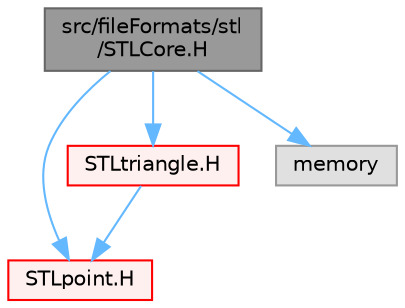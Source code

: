 digraph "src/fileFormats/stl/STLCore.H"
{
 // LATEX_PDF_SIZE
  bgcolor="transparent";
  edge [fontname=Helvetica,fontsize=10,labelfontname=Helvetica,labelfontsize=10];
  node [fontname=Helvetica,fontsize=10,shape=box,height=0.2,width=0.4];
  Node1 [id="Node000001",label="src/fileFormats/stl\l/STLCore.H",height=0.2,width=0.4,color="gray40", fillcolor="grey60", style="filled", fontcolor="black",tooltip=" "];
  Node1 -> Node2 [id="edge1_Node000001_Node000002",color="steelblue1",style="solid",tooltip=" "];
  Node2 [id="Node000002",label="STLpoint.H",height=0.2,width=0.4,color="red", fillcolor="#FFF0F0", style="filled",URL="$STLpoint_8H.html",tooltip=" "];
  Node1 -> Node81 [id="edge2_Node000001_Node000081",color="steelblue1",style="solid",tooltip=" "];
  Node81 [id="Node000081",label="STLtriangle.H",height=0.2,width=0.4,color="red", fillcolor="#FFF0F0", style="filled",URL="$STLtriangle_8H.html",tooltip=" "];
  Node81 -> Node2 [id="edge3_Node000081_Node000002",color="steelblue1",style="solid",tooltip=" "];
  Node1 -> Node73 [id="edge4_Node000001_Node000073",color="steelblue1",style="solid",tooltip=" "];
  Node73 [id="Node000073",label="memory",height=0.2,width=0.4,color="grey60", fillcolor="#E0E0E0", style="filled",tooltip=" "];
}
